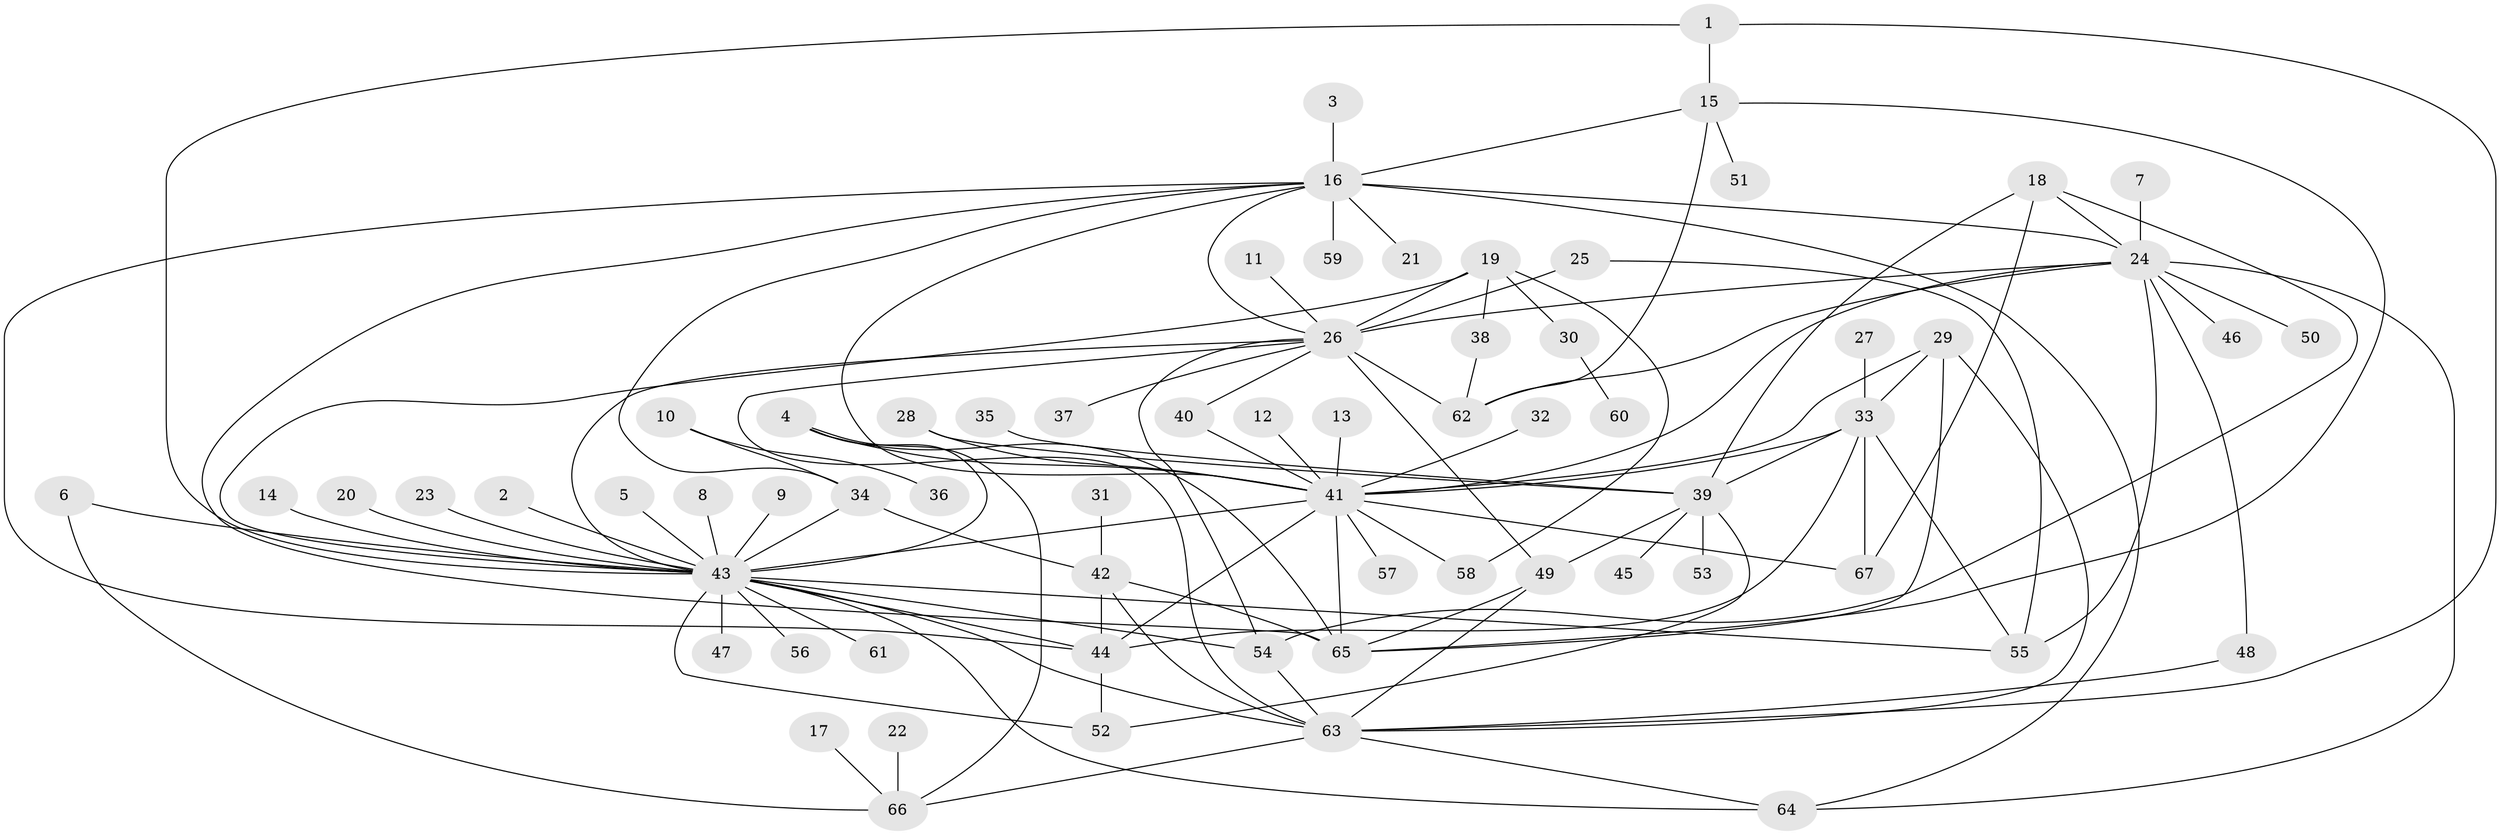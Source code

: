 // original degree distribution, {14: 0.007462686567164179, 18: 0.007462686567164179, 27: 0.007462686567164179, 13: 0.007462686567164179, 9: 0.014925373134328358, 3: 0.09701492537313433, 4: 0.05223880597014925, 1: 0.5149253731343284, 7: 0.022388059701492536, 5: 0.007462686567164179, 17: 0.007462686567164179, 2: 0.20149253731343283, 8: 0.014925373134328358, 11: 0.007462686567164179, 6: 0.029850746268656716}
// Generated by graph-tools (version 1.1) at 2025/01/03/09/25 03:01:50]
// undirected, 67 vertices, 113 edges
graph export_dot {
graph [start="1"]
  node [color=gray90,style=filled];
  1;
  2;
  3;
  4;
  5;
  6;
  7;
  8;
  9;
  10;
  11;
  12;
  13;
  14;
  15;
  16;
  17;
  18;
  19;
  20;
  21;
  22;
  23;
  24;
  25;
  26;
  27;
  28;
  29;
  30;
  31;
  32;
  33;
  34;
  35;
  36;
  37;
  38;
  39;
  40;
  41;
  42;
  43;
  44;
  45;
  46;
  47;
  48;
  49;
  50;
  51;
  52;
  53;
  54;
  55;
  56;
  57;
  58;
  59;
  60;
  61;
  62;
  63;
  64;
  65;
  66;
  67;
  1 -- 15 [weight=1.0];
  1 -- 43 [weight=1.0];
  1 -- 63 [weight=1.0];
  2 -- 43 [weight=1.0];
  3 -- 16 [weight=1.0];
  4 -- 41 [weight=1.0];
  4 -- 43 [weight=1.0];
  4 -- 65 [weight=1.0];
  4 -- 66 [weight=1.0];
  5 -- 43 [weight=1.0];
  6 -- 43 [weight=1.0];
  6 -- 66 [weight=1.0];
  7 -- 24 [weight=1.0];
  8 -- 43 [weight=1.0];
  9 -- 43 [weight=1.0];
  10 -- 34 [weight=1.0];
  10 -- 36 [weight=1.0];
  11 -- 26 [weight=1.0];
  12 -- 41 [weight=1.0];
  13 -- 41 [weight=1.0];
  14 -- 43 [weight=1.0];
  15 -- 16 [weight=1.0];
  15 -- 51 [weight=1.0];
  15 -- 62 [weight=1.0];
  15 -- 65 [weight=1.0];
  16 -- 21 [weight=1.0];
  16 -- 24 [weight=1.0];
  16 -- 26 [weight=1.0];
  16 -- 34 [weight=1.0];
  16 -- 41 [weight=1.0];
  16 -- 44 [weight=1.0];
  16 -- 59 [weight=2.0];
  16 -- 64 [weight=1.0];
  16 -- 65 [weight=1.0];
  17 -- 66 [weight=1.0];
  18 -- 24 [weight=1.0];
  18 -- 39 [weight=1.0];
  18 -- 54 [weight=1.0];
  18 -- 67 [weight=1.0];
  19 -- 26 [weight=1.0];
  19 -- 30 [weight=1.0];
  19 -- 38 [weight=1.0];
  19 -- 43 [weight=1.0];
  19 -- 58 [weight=1.0];
  20 -- 43 [weight=1.0];
  22 -- 66 [weight=1.0];
  23 -- 43 [weight=1.0];
  24 -- 26 [weight=2.0];
  24 -- 41 [weight=1.0];
  24 -- 46 [weight=1.0];
  24 -- 48 [weight=1.0];
  24 -- 50 [weight=1.0];
  24 -- 55 [weight=1.0];
  24 -- 62 [weight=1.0];
  24 -- 64 [weight=1.0];
  25 -- 26 [weight=1.0];
  25 -- 55 [weight=1.0];
  26 -- 37 [weight=1.0];
  26 -- 40 [weight=1.0];
  26 -- 43 [weight=1.0];
  26 -- 49 [weight=2.0];
  26 -- 54 [weight=1.0];
  26 -- 62 [weight=1.0];
  26 -- 63 [weight=1.0];
  27 -- 33 [weight=1.0];
  28 -- 39 [weight=1.0];
  28 -- 41 [weight=1.0];
  29 -- 33 [weight=1.0];
  29 -- 41 [weight=1.0];
  29 -- 63 [weight=1.0];
  29 -- 65 [weight=1.0];
  30 -- 60 [weight=1.0];
  31 -- 42 [weight=1.0];
  32 -- 41 [weight=1.0];
  33 -- 39 [weight=1.0];
  33 -- 41 [weight=1.0];
  33 -- 44 [weight=1.0];
  33 -- 55 [weight=1.0];
  33 -- 67 [weight=1.0];
  34 -- 42 [weight=1.0];
  34 -- 43 [weight=1.0];
  35 -- 39 [weight=1.0];
  38 -- 62 [weight=1.0];
  39 -- 45 [weight=1.0];
  39 -- 49 [weight=1.0];
  39 -- 52 [weight=1.0];
  39 -- 53 [weight=1.0];
  40 -- 41 [weight=1.0];
  41 -- 43 [weight=1.0];
  41 -- 44 [weight=1.0];
  41 -- 57 [weight=1.0];
  41 -- 58 [weight=1.0];
  41 -- 65 [weight=1.0];
  41 -- 67 [weight=1.0];
  42 -- 44 [weight=2.0];
  42 -- 63 [weight=1.0];
  42 -- 65 [weight=1.0];
  43 -- 44 [weight=1.0];
  43 -- 47 [weight=1.0];
  43 -- 52 [weight=1.0];
  43 -- 54 [weight=1.0];
  43 -- 55 [weight=1.0];
  43 -- 56 [weight=1.0];
  43 -- 61 [weight=1.0];
  43 -- 63 [weight=1.0];
  43 -- 64 [weight=1.0];
  44 -- 52 [weight=1.0];
  48 -- 63 [weight=1.0];
  49 -- 63 [weight=1.0];
  49 -- 65 [weight=1.0];
  54 -- 63 [weight=1.0];
  63 -- 64 [weight=1.0];
  63 -- 66 [weight=1.0];
}
